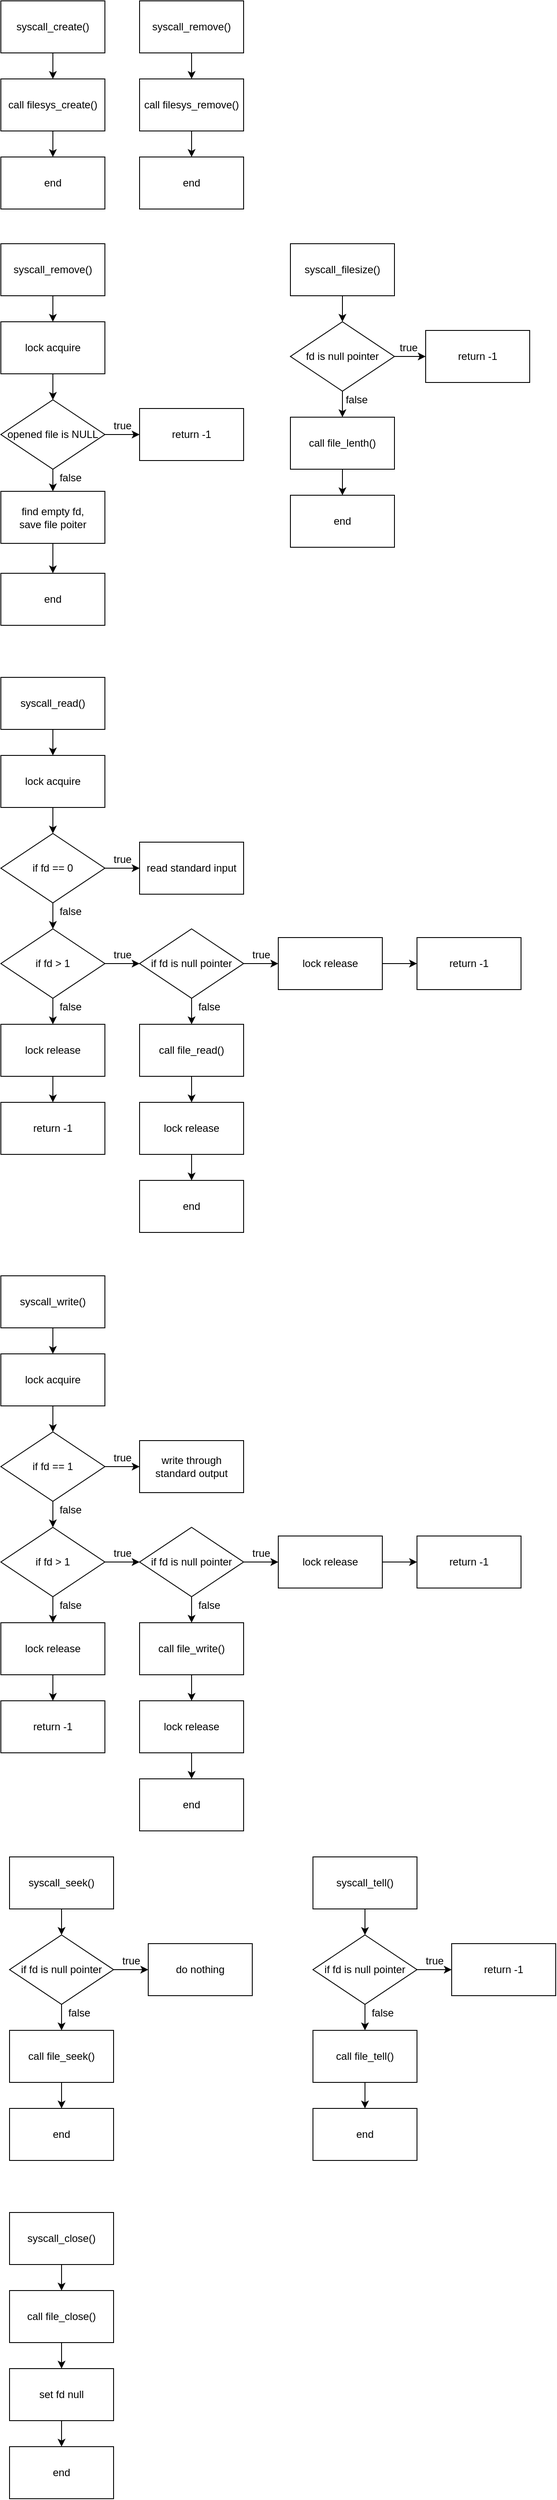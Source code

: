 <mxfile version="13.9.7" type="device"><diagram id="HvusU-na1542BbHYkFz4" name="Page-1"><mxGraphModel dx="893" dy="1769" grid="1" gridSize="10" guides="1" tooltips="1" connect="1" arrows="1" fold="1" page="1" pageScale="1" pageWidth="827" pageHeight="1169" background="#ffffff" math="0" shadow="0"><root><mxCell id="0"/><mxCell id="1" parent="0"/><mxCell id="ftGRJNJs-mztK7UTaCKo-4" value="" style="edgeStyle=orthogonalEdgeStyle;rounded=0;orthogonalLoop=1;jettySize=auto;html=1;" edge="1" parent="1" source="ftGRJNJs-mztK7UTaCKo-1" target="ftGRJNJs-mztK7UTaCKo-3"><mxGeometry relative="1" as="geometry"/></mxCell><mxCell id="ftGRJNJs-mztK7UTaCKo-1" value="syscall_create()" style="rounded=0;whiteSpace=wrap;html=1;" vertex="1" parent="1"><mxGeometry x="20" y="-1150" width="120" height="60" as="geometry"/></mxCell><mxCell id="ftGRJNJs-mztK7UTaCKo-2" value="end" style="rounded=0;whiteSpace=wrap;html=1;" vertex="1" parent="1"><mxGeometry x="20" y="-970" width="120" height="60" as="geometry"/></mxCell><mxCell id="ftGRJNJs-mztK7UTaCKo-5" value="" style="edgeStyle=orthogonalEdgeStyle;rounded=0;orthogonalLoop=1;jettySize=auto;html=1;" edge="1" parent="1" source="ftGRJNJs-mztK7UTaCKo-3" target="ftGRJNJs-mztK7UTaCKo-2"><mxGeometry relative="1" as="geometry"/></mxCell><mxCell id="ftGRJNJs-mztK7UTaCKo-3" value="call filesys_create()" style="rounded=0;whiteSpace=wrap;html=1;" vertex="1" parent="1"><mxGeometry x="20" y="-1060" width="120" height="60" as="geometry"/></mxCell><mxCell id="ftGRJNJs-mztK7UTaCKo-6" value="" style="edgeStyle=orthogonalEdgeStyle;rounded=0;orthogonalLoop=1;jettySize=auto;html=1;" edge="1" parent="1" source="ftGRJNJs-mztK7UTaCKo-7" target="ftGRJNJs-mztK7UTaCKo-10"><mxGeometry relative="1" as="geometry"/></mxCell><mxCell id="ftGRJNJs-mztK7UTaCKo-7" value="syscall_remove()" style="rounded=0;whiteSpace=wrap;html=1;" vertex="1" parent="1"><mxGeometry x="180" y="-1150" width="120" height="60" as="geometry"/></mxCell><mxCell id="ftGRJNJs-mztK7UTaCKo-8" value="end" style="rounded=0;whiteSpace=wrap;html=1;" vertex="1" parent="1"><mxGeometry x="180" y="-970" width="120" height="60" as="geometry"/></mxCell><mxCell id="ftGRJNJs-mztK7UTaCKo-9" value="" style="edgeStyle=orthogonalEdgeStyle;rounded=0;orthogonalLoop=1;jettySize=auto;html=1;" edge="1" parent="1" source="ftGRJNJs-mztK7UTaCKo-10" target="ftGRJNJs-mztK7UTaCKo-8"><mxGeometry relative="1" as="geometry"/></mxCell><mxCell id="ftGRJNJs-mztK7UTaCKo-10" value="call filesys_remove()" style="rounded=0;whiteSpace=wrap;html=1;" vertex="1" parent="1"><mxGeometry x="180" y="-1060" width="120" height="60" as="geometry"/></mxCell><mxCell id="ftGRJNJs-mztK7UTaCKo-18" value="" style="edgeStyle=orthogonalEdgeStyle;rounded=0;orthogonalLoop=1;jettySize=auto;html=1;" edge="1" parent="1" source="ftGRJNJs-mztK7UTaCKo-11" target="ftGRJNJs-mztK7UTaCKo-12"><mxGeometry relative="1" as="geometry"/></mxCell><mxCell id="ftGRJNJs-mztK7UTaCKo-11" value="syscall_remove()" style="rounded=0;whiteSpace=wrap;html=1;" vertex="1" parent="1"><mxGeometry x="20" y="-870" width="120" height="60" as="geometry"/></mxCell><mxCell id="ftGRJNJs-mztK7UTaCKo-19" value="" style="edgeStyle=orthogonalEdgeStyle;rounded=0;orthogonalLoop=1;jettySize=auto;html=1;" edge="1" parent="1" source="ftGRJNJs-mztK7UTaCKo-12" target="ftGRJNJs-mztK7UTaCKo-15"><mxGeometry relative="1" as="geometry"/></mxCell><mxCell id="ftGRJNJs-mztK7UTaCKo-12" value="lock acquire" style="rounded=0;whiteSpace=wrap;html=1;" vertex="1" parent="1"><mxGeometry x="20" y="-780" width="120" height="60" as="geometry"/></mxCell><mxCell id="ftGRJNJs-mztK7UTaCKo-25" value="" style="edgeStyle=orthogonalEdgeStyle;rounded=0;orthogonalLoop=1;jettySize=auto;html=1;" edge="1" parent="1" source="ftGRJNJs-mztK7UTaCKo-13"><mxGeometry relative="1" as="geometry"><mxPoint x="414" y="-780" as="targetPoint"/></mxGeometry></mxCell><mxCell id="ftGRJNJs-mztK7UTaCKo-13" value="syscall_filesize()" style="rounded=0;whiteSpace=wrap;html=1;" vertex="1" parent="1"><mxGeometry x="354" y="-870" width="120" height="60" as="geometry"/></mxCell><mxCell id="ftGRJNJs-mztK7UTaCKo-17" value="" style="edgeStyle=orthogonalEdgeStyle;rounded=0;orthogonalLoop=1;jettySize=auto;html=1;" edge="1" parent="1" source="ftGRJNJs-mztK7UTaCKo-15" target="ftGRJNJs-mztK7UTaCKo-16"><mxGeometry relative="1" as="geometry"/></mxCell><mxCell id="ftGRJNJs-mztK7UTaCKo-21" value="" style="edgeStyle=orthogonalEdgeStyle;rounded=0;orthogonalLoop=1;jettySize=auto;html=1;" edge="1" parent="1" source="ftGRJNJs-mztK7UTaCKo-15" target="ftGRJNJs-mztK7UTaCKo-20"><mxGeometry relative="1" as="geometry"/></mxCell><mxCell id="ftGRJNJs-mztK7UTaCKo-15" value="opened file is NULL" style="rhombus;whiteSpace=wrap;html=1;" vertex="1" parent="1"><mxGeometry x="20" y="-690" width="120" height="80" as="geometry"/></mxCell><mxCell id="ftGRJNJs-mztK7UTaCKo-16" value="return -1" style="whiteSpace=wrap;html=1;" vertex="1" parent="1"><mxGeometry x="180" y="-680" width="120" height="60" as="geometry"/></mxCell><mxCell id="ftGRJNJs-mztK7UTaCKo-23" value="" style="edgeStyle=orthogonalEdgeStyle;rounded=0;orthogonalLoop=1;jettySize=auto;html=1;" edge="1" parent="1" source="ftGRJNJs-mztK7UTaCKo-20" target="ftGRJNJs-mztK7UTaCKo-22"><mxGeometry relative="1" as="geometry"/></mxCell><mxCell id="ftGRJNJs-mztK7UTaCKo-20" value="find empty fd,&lt;br&gt;save file poiter" style="whiteSpace=wrap;html=1;" vertex="1" parent="1"><mxGeometry x="20" y="-584.5" width="120" height="60" as="geometry"/></mxCell><mxCell id="ftGRJNJs-mztK7UTaCKo-22" value="end" style="whiteSpace=wrap;html=1;" vertex="1" parent="1"><mxGeometry x="20" y="-490" width="120" height="60" as="geometry"/></mxCell><mxCell id="ftGRJNJs-mztK7UTaCKo-32" value="" style="edgeStyle=orthogonalEdgeStyle;rounded=0;orthogonalLoop=1;jettySize=auto;html=1;" edge="1" parent="1" source="ftGRJNJs-mztK7UTaCKo-27" target="ftGRJNJs-mztK7UTaCKo-31"><mxGeometry relative="1" as="geometry"/></mxCell><mxCell id="ftGRJNJs-mztK7UTaCKo-34" value="" style="edgeStyle=orthogonalEdgeStyle;rounded=0;orthogonalLoop=1;jettySize=auto;html=1;" edge="1" parent="1" source="ftGRJNJs-mztK7UTaCKo-27" target="ftGRJNJs-mztK7UTaCKo-33"><mxGeometry relative="1" as="geometry"/></mxCell><mxCell id="ftGRJNJs-mztK7UTaCKo-27" value="fd is null pointer" style="rhombus;whiteSpace=wrap;html=1;" vertex="1" parent="1"><mxGeometry x="354" y="-780" width="120" height="80" as="geometry"/></mxCell><mxCell id="ftGRJNJs-mztK7UTaCKo-28" value="true" style="text;html=1;align=center;verticalAlign=middle;resizable=0;points=[];autosize=1;" vertex="1" parent="1"><mxGeometry x="140" y="-670" width="40" height="20" as="geometry"/></mxCell><mxCell id="ftGRJNJs-mztK7UTaCKo-30" value="false" style="text;html=1;align=center;verticalAlign=middle;resizable=0;points=[];autosize=1;" vertex="1" parent="1"><mxGeometry x="80" y="-610" width="40" height="20" as="geometry"/></mxCell><mxCell id="ftGRJNJs-mztK7UTaCKo-31" value="return -1" style="whiteSpace=wrap;html=1;" vertex="1" parent="1"><mxGeometry x="510" y="-770" width="120" height="60" as="geometry"/></mxCell><mxCell id="ftGRJNJs-mztK7UTaCKo-38" value="" style="edgeStyle=orthogonalEdgeStyle;rounded=0;orthogonalLoop=1;jettySize=auto;html=1;" edge="1" parent="1" source="ftGRJNJs-mztK7UTaCKo-33" target="ftGRJNJs-mztK7UTaCKo-37"><mxGeometry relative="1" as="geometry"/></mxCell><mxCell id="ftGRJNJs-mztK7UTaCKo-33" value="call file_lenth()" style="whiteSpace=wrap;html=1;" vertex="1" parent="1"><mxGeometry x="354" y="-670" width="120" height="60" as="geometry"/></mxCell><mxCell id="ftGRJNJs-mztK7UTaCKo-35" value="true" style="text;html=1;align=center;verticalAlign=middle;resizable=0;points=[];autosize=1;" vertex="1" parent="1"><mxGeometry x="470" y="-760" width="40" height="20" as="geometry"/></mxCell><mxCell id="ftGRJNJs-mztK7UTaCKo-36" value="false" style="text;html=1;align=center;verticalAlign=middle;resizable=0;points=[];autosize=1;" vertex="1" parent="1"><mxGeometry x="410" y="-700" width="40" height="20" as="geometry"/></mxCell><mxCell id="ftGRJNJs-mztK7UTaCKo-37" value="end" style="whiteSpace=wrap;html=1;" vertex="1" parent="1"><mxGeometry x="354" y="-580" width="120" height="60" as="geometry"/></mxCell><mxCell id="ftGRJNJs-mztK7UTaCKo-41" value="" style="edgeStyle=orthogonalEdgeStyle;rounded=0;orthogonalLoop=1;jettySize=auto;html=1;" edge="1" parent="1" source="ftGRJNJs-mztK7UTaCKo-39" target="ftGRJNJs-mztK7UTaCKo-40"><mxGeometry relative="1" as="geometry"/></mxCell><mxCell id="ftGRJNJs-mztK7UTaCKo-39" value="syscall_read()" style="whiteSpace=wrap;html=1;" vertex="1" parent="1"><mxGeometry x="20" y="-370" width="120" height="60" as="geometry"/></mxCell><mxCell id="ftGRJNJs-mztK7UTaCKo-45" value="" style="edgeStyle=orthogonalEdgeStyle;rounded=0;orthogonalLoop=1;jettySize=auto;html=1;" edge="1" parent="1" source="ftGRJNJs-mztK7UTaCKo-40" target="ftGRJNJs-mztK7UTaCKo-44"><mxGeometry relative="1" as="geometry"/></mxCell><mxCell id="ftGRJNJs-mztK7UTaCKo-40" value="lock acquire" style="whiteSpace=wrap;html=1;" vertex="1" parent="1"><mxGeometry x="20" y="-280" width="120" height="60" as="geometry"/></mxCell><mxCell id="ftGRJNJs-mztK7UTaCKo-47" value="" style="edgeStyle=orthogonalEdgeStyle;rounded=0;orthogonalLoop=1;jettySize=auto;html=1;" edge="1" parent="1" source="ftGRJNJs-mztK7UTaCKo-44" target="ftGRJNJs-mztK7UTaCKo-46"><mxGeometry relative="1" as="geometry"/></mxCell><mxCell id="ftGRJNJs-mztK7UTaCKo-51" value="" style="edgeStyle=orthogonalEdgeStyle;rounded=0;orthogonalLoop=1;jettySize=auto;html=1;" edge="1" parent="1" source="ftGRJNJs-mztK7UTaCKo-44" target="ftGRJNJs-mztK7UTaCKo-50"><mxGeometry relative="1" as="geometry"/></mxCell><mxCell id="ftGRJNJs-mztK7UTaCKo-44" value="if fd == 0" style="rhombus;whiteSpace=wrap;html=1;" vertex="1" parent="1"><mxGeometry x="20" y="-190" width="120" height="80" as="geometry"/></mxCell><mxCell id="ftGRJNJs-mztK7UTaCKo-46" value="read standard input" style="whiteSpace=wrap;html=1;" vertex="1" parent="1"><mxGeometry x="180" y="-180" width="120" height="60" as="geometry"/></mxCell><mxCell id="ftGRJNJs-mztK7UTaCKo-55" value="" style="edgeStyle=orthogonalEdgeStyle;rounded=0;orthogonalLoop=1;jettySize=auto;html=1;" edge="1" parent="1" source="ftGRJNJs-mztK7UTaCKo-50"><mxGeometry relative="1" as="geometry"><mxPoint x="180" y="-40" as="targetPoint"/></mxGeometry></mxCell><mxCell id="ftGRJNJs-mztK7UTaCKo-57" value="" style="edgeStyle=orthogonalEdgeStyle;rounded=0;orthogonalLoop=1;jettySize=auto;html=1;" edge="1" parent="1" source="ftGRJNJs-mztK7UTaCKo-50" target="ftGRJNJs-mztK7UTaCKo-56"><mxGeometry relative="1" as="geometry"/></mxCell><mxCell id="ftGRJNJs-mztK7UTaCKo-50" value="if fd &amp;gt; 1" style="rhombus;whiteSpace=wrap;html=1;" vertex="1" parent="1"><mxGeometry x="20" y="-80" width="120" height="80" as="geometry"/></mxCell><mxCell id="ftGRJNJs-mztK7UTaCKo-52" value="true" style="text;html=1;align=center;verticalAlign=middle;resizable=0;points=[];autosize=1;" vertex="1" parent="1"><mxGeometry x="140" y="-170" width="40" height="20" as="geometry"/></mxCell><mxCell id="ftGRJNJs-mztK7UTaCKo-53" value="false" style="text;html=1;align=center;verticalAlign=middle;resizable=0;points=[];autosize=1;" vertex="1" parent="1"><mxGeometry x="80" y="-110" width="40" height="20" as="geometry"/></mxCell><mxCell id="ftGRJNJs-mztK7UTaCKo-96" value="" style="edgeStyle=orthogonalEdgeStyle;rounded=0;orthogonalLoop=1;jettySize=auto;html=1;" edge="1" parent="1" source="ftGRJNJs-mztK7UTaCKo-56" target="ftGRJNJs-mztK7UTaCKo-95"><mxGeometry relative="1" as="geometry"/></mxCell><mxCell id="ftGRJNJs-mztK7UTaCKo-56" value="lock release" style="whiteSpace=wrap;html=1;" vertex="1" parent="1"><mxGeometry x="20" y="30" width="120" height="60" as="geometry"/></mxCell><mxCell id="ftGRJNJs-mztK7UTaCKo-60" value="" style="edgeStyle=orthogonalEdgeStyle;rounded=0;orthogonalLoop=1;jettySize=auto;html=1;" edge="1" parent="1" source="ftGRJNJs-mztK7UTaCKo-58" target="ftGRJNJs-mztK7UTaCKo-59"><mxGeometry relative="1" as="geometry"/></mxCell><mxCell id="ftGRJNJs-mztK7UTaCKo-66" value="" style="edgeStyle=orthogonalEdgeStyle;rounded=0;orthogonalLoop=1;jettySize=auto;html=1;" edge="1" parent="1" source="ftGRJNJs-mztK7UTaCKo-58" target="ftGRJNJs-mztK7UTaCKo-65"><mxGeometry relative="1" as="geometry"/></mxCell><mxCell id="ftGRJNJs-mztK7UTaCKo-58" value="if fd is null pointer" style="rhombus;whiteSpace=wrap;html=1;" vertex="1" parent="1"><mxGeometry x="180" y="-80" width="120" height="80" as="geometry"/></mxCell><mxCell id="ftGRJNJs-mztK7UTaCKo-98" value="" style="edgeStyle=orthogonalEdgeStyle;rounded=0;orthogonalLoop=1;jettySize=auto;html=1;" edge="1" parent="1" source="ftGRJNJs-mztK7UTaCKo-59" target="ftGRJNJs-mztK7UTaCKo-97"><mxGeometry relative="1" as="geometry"/></mxCell><mxCell id="ftGRJNJs-mztK7UTaCKo-59" value="lock release" style="whiteSpace=wrap;html=1;" vertex="1" parent="1"><mxGeometry x="340" y="-70" width="120" height="60" as="geometry"/></mxCell><mxCell id="ftGRJNJs-mztK7UTaCKo-62" value="false" style="text;html=1;align=center;verticalAlign=middle;resizable=0;points=[];autosize=1;" vertex="1" parent="1"><mxGeometry x="80" width="40" height="20" as="geometry"/></mxCell><mxCell id="ftGRJNJs-mztK7UTaCKo-63" value="true" style="text;html=1;align=center;verticalAlign=middle;resizable=0;points=[];autosize=1;" vertex="1" parent="1"><mxGeometry x="140" y="-60" width="40" height="20" as="geometry"/></mxCell><mxCell id="ftGRJNJs-mztK7UTaCKo-64" value="true" style="text;html=1;align=center;verticalAlign=middle;resizable=0;points=[];autosize=1;" vertex="1" parent="1"><mxGeometry x="300" y="-60" width="40" height="20" as="geometry"/></mxCell><mxCell id="ftGRJNJs-mztK7UTaCKo-69" value="" style="edgeStyle=orthogonalEdgeStyle;rounded=0;orthogonalLoop=1;jettySize=auto;html=1;" edge="1" parent="1" source="ftGRJNJs-mztK7UTaCKo-65" target="ftGRJNJs-mztK7UTaCKo-68"><mxGeometry relative="1" as="geometry"/></mxCell><mxCell id="ftGRJNJs-mztK7UTaCKo-65" value="call file_read()" style="whiteSpace=wrap;html=1;" vertex="1" parent="1"><mxGeometry x="180" y="30" width="120" height="60" as="geometry"/></mxCell><mxCell id="ftGRJNJs-mztK7UTaCKo-67" value="false" style="text;html=1;align=center;verticalAlign=middle;resizable=0;points=[];autosize=1;" vertex="1" parent="1"><mxGeometry x="240" width="40" height="20" as="geometry"/></mxCell><mxCell id="ftGRJNJs-mztK7UTaCKo-100" value="" style="edgeStyle=orthogonalEdgeStyle;rounded=0;orthogonalLoop=1;jettySize=auto;html=1;" edge="1" parent="1" source="ftGRJNJs-mztK7UTaCKo-68" target="ftGRJNJs-mztK7UTaCKo-99"><mxGeometry relative="1" as="geometry"/></mxCell><mxCell id="ftGRJNJs-mztK7UTaCKo-68" value="lock release" style="whiteSpace=wrap;html=1;" vertex="1" parent="1"><mxGeometry x="180" y="120" width="120" height="60" as="geometry"/></mxCell><mxCell id="ftGRJNJs-mztK7UTaCKo-95" value="return -1" style="whiteSpace=wrap;html=1;" vertex="1" parent="1"><mxGeometry x="20" y="120" width="120" height="60" as="geometry"/></mxCell><mxCell id="ftGRJNJs-mztK7UTaCKo-97" value="return -1" style="whiteSpace=wrap;html=1;" vertex="1" parent="1"><mxGeometry x="500" y="-70" width="120" height="60" as="geometry"/></mxCell><mxCell id="ftGRJNJs-mztK7UTaCKo-99" value="end" style="whiteSpace=wrap;html=1;" vertex="1" parent="1"><mxGeometry x="180" y="210" width="120" height="60" as="geometry"/></mxCell><mxCell id="ftGRJNJs-mztK7UTaCKo-101" value="" style="edgeStyle=orthogonalEdgeStyle;rounded=0;orthogonalLoop=1;jettySize=auto;html=1;" edge="1" parent="1" source="ftGRJNJs-mztK7UTaCKo-102" target="ftGRJNJs-mztK7UTaCKo-104"><mxGeometry relative="1" as="geometry"/></mxCell><mxCell id="ftGRJNJs-mztK7UTaCKo-102" value="syscall_write()" style="whiteSpace=wrap;html=1;" vertex="1" parent="1"><mxGeometry x="20" y="320" width="120" height="60" as="geometry"/></mxCell><mxCell id="ftGRJNJs-mztK7UTaCKo-103" value="" style="edgeStyle=orthogonalEdgeStyle;rounded=0;orthogonalLoop=1;jettySize=auto;html=1;" edge="1" parent="1" source="ftGRJNJs-mztK7UTaCKo-104" target="ftGRJNJs-mztK7UTaCKo-107"><mxGeometry relative="1" as="geometry"/></mxCell><mxCell id="ftGRJNJs-mztK7UTaCKo-104" value="lock acquire" style="whiteSpace=wrap;html=1;" vertex="1" parent="1"><mxGeometry x="20" y="410" width="120" height="60" as="geometry"/></mxCell><mxCell id="ftGRJNJs-mztK7UTaCKo-105" value="" style="edgeStyle=orthogonalEdgeStyle;rounded=0;orthogonalLoop=1;jettySize=auto;html=1;" edge="1" parent="1" source="ftGRJNJs-mztK7UTaCKo-107" target="ftGRJNJs-mztK7UTaCKo-108"><mxGeometry relative="1" as="geometry"/></mxCell><mxCell id="ftGRJNJs-mztK7UTaCKo-106" value="" style="edgeStyle=orthogonalEdgeStyle;rounded=0;orthogonalLoop=1;jettySize=auto;html=1;" edge="1" parent="1" source="ftGRJNJs-mztK7UTaCKo-107" target="ftGRJNJs-mztK7UTaCKo-111"><mxGeometry relative="1" as="geometry"/></mxCell><mxCell id="ftGRJNJs-mztK7UTaCKo-107" value="if fd == 1" style="rhombus;whiteSpace=wrap;html=1;" vertex="1" parent="1"><mxGeometry x="20" y="500" width="120" height="80" as="geometry"/></mxCell><mxCell id="ftGRJNJs-mztK7UTaCKo-108" value="write through standard output" style="whiteSpace=wrap;html=1;" vertex="1" parent="1"><mxGeometry x="180" y="510" width="120" height="60" as="geometry"/></mxCell><mxCell id="ftGRJNJs-mztK7UTaCKo-109" value="" style="edgeStyle=orthogonalEdgeStyle;rounded=0;orthogonalLoop=1;jettySize=auto;html=1;" edge="1" parent="1" source="ftGRJNJs-mztK7UTaCKo-111"><mxGeometry relative="1" as="geometry"><mxPoint x="180" y="650" as="targetPoint"/></mxGeometry></mxCell><mxCell id="ftGRJNJs-mztK7UTaCKo-110" value="" style="edgeStyle=orthogonalEdgeStyle;rounded=0;orthogonalLoop=1;jettySize=auto;html=1;" edge="1" parent="1" source="ftGRJNJs-mztK7UTaCKo-111" target="ftGRJNJs-mztK7UTaCKo-115"><mxGeometry relative="1" as="geometry"/></mxCell><mxCell id="ftGRJNJs-mztK7UTaCKo-111" value="if fd &amp;gt; 1" style="rhombus;whiteSpace=wrap;html=1;" vertex="1" parent="1"><mxGeometry x="20" y="610" width="120" height="80" as="geometry"/></mxCell><mxCell id="ftGRJNJs-mztK7UTaCKo-112" value="true" style="text;html=1;align=center;verticalAlign=middle;resizable=0;points=[];autosize=1;" vertex="1" parent="1"><mxGeometry x="140" y="520" width="40" height="20" as="geometry"/></mxCell><mxCell id="ftGRJNJs-mztK7UTaCKo-113" value="false" style="text;html=1;align=center;verticalAlign=middle;resizable=0;points=[];autosize=1;" vertex="1" parent="1"><mxGeometry x="80" y="580" width="40" height="20" as="geometry"/></mxCell><mxCell id="ftGRJNJs-mztK7UTaCKo-114" value="" style="edgeStyle=orthogonalEdgeStyle;rounded=0;orthogonalLoop=1;jettySize=auto;html=1;" edge="1" parent="1" source="ftGRJNJs-mztK7UTaCKo-115" target="ftGRJNJs-mztK7UTaCKo-129"><mxGeometry relative="1" as="geometry"/></mxCell><mxCell id="ftGRJNJs-mztK7UTaCKo-115" value="lock release" style="whiteSpace=wrap;html=1;" vertex="1" parent="1"><mxGeometry x="20" y="720" width="120" height="60" as="geometry"/></mxCell><mxCell id="ftGRJNJs-mztK7UTaCKo-116" value="" style="edgeStyle=orthogonalEdgeStyle;rounded=0;orthogonalLoop=1;jettySize=auto;html=1;" edge="1" parent="1" source="ftGRJNJs-mztK7UTaCKo-118" target="ftGRJNJs-mztK7UTaCKo-120"><mxGeometry relative="1" as="geometry"/></mxCell><mxCell id="ftGRJNJs-mztK7UTaCKo-117" value="" style="edgeStyle=orthogonalEdgeStyle;rounded=0;orthogonalLoop=1;jettySize=auto;html=1;" edge="1" parent="1" source="ftGRJNJs-mztK7UTaCKo-118" target="ftGRJNJs-mztK7UTaCKo-125"><mxGeometry relative="1" as="geometry"/></mxCell><mxCell id="ftGRJNJs-mztK7UTaCKo-118" value="if fd is null pointer" style="rhombus;whiteSpace=wrap;html=1;" vertex="1" parent="1"><mxGeometry x="180" y="610" width="120" height="80" as="geometry"/></mxCell><mxCell id="ftGRJNJs-mztK7UTaCKo-119" value="" style="edgeStyle=orthogonalEdgeStyle;rounded=0;orthogonalLoop=1;jettySize=auto;html=1;" edge="1" parent="1" source="ftGRJNJs-mztK7UTaCKo-120" target="ftGRJNJs-mztK7UTaCKo-130"><mxGeometry relative="1" as="geometry"/></mxCell><mxCell id="ftGRJNJs-mztK7UTaCKo-120" value="lock release" style="whiteSpace=wrap;html=1;" vertex="1" parent="1"><mxGeometry x="340" y="620" width="120" height="60" as="geometry"/></mxCell><mxCell id="ftGRJNJs-mztK7UTaCKo-121" value="false" style="text;html=1;align=center;verticalAlign=middle;resizable=0;points=[];autosize=1;" vertex="1" parent="1"><mxGeometry x="80" y="690" width="40" height="20" as="geometry"/></mxCell><mxCell id="ftGRJNJs-mztK7UTaCKo-122" value="true" style="text;html=1;align=center;verticalAlign=middle;resizable=0;points=[];autosize=1;" vertex="1" parent="1"><mxGeometry x="140" y="630" width="40" height="20" as="geometry"/></mxCell><mxCell id="ftGRJNJs-mztK7UTaCKo-123" value="true" style="text;html=1;align=center;verticalAlign=middle;resizable=0;points=[];autosize=1;" vertex="1" parent="1"><mxGeometry x="300" y="630" width="40" height="20" as="geometry"/></mxCell><mxCell id="ftGRJNJs-mztK7UTaCKo-124" value="" style="edgeStyle=orthogonalEdgeStyle;rounded=0;orthogonalLoop=1;jettySize=auto;html=1;" edge="1" parent="1" source="ftGRJNJs-mztK7UTaCKo-125" target="ftGRJNJs-mztK7UTaCKo-128"><mxGeometry relative="1" as="geometry"/></mxCell><mxCell id="ftGRJNJs-mztK7UTaCKo-125" value="call file_write()" style="whiteSpace=wrap;html=1;" vertex="1" parent="1"><mxGeometry x="180" y="720" width="120" height="60" as="geometry"/></mxCell><mxCell id="ftGRJNJs-mztK7UTaCKo-126" value="false" style="text;html=1;align=center;verticalAlign=middle;resizable=0;points=[];autosize=1;" vertex="1" parent="1"><mxGeometry x="240" y="690" width="40" height="20" as="geometry"/></mxCell><mxCell id="ftGRJNJs-mztK7UTaCKo-127" value="" style="edgeStyle=orthogonalEdgeStyle;rounded=0;orthogonalLoop=1;jettySize=auto;html=1;" edge="1" parent="1" source="ftGRJNJs-mztK7UTaCKo-128" target="ftGRJNJs-mztK7UTaCKo-131"><mxGeometry relative="1" as="geometry"/></mxCell><mxCell id="ftGRJNJs-mztK7UTaCKo-128" value="lock release" style="whiteSpace=wrap;html=1;" vertex="1" parent="1"><mxGeometry x="180" y="810" width="120" height="60" as="geometry"/></mxCell><mxCell id="ftGRJNJs-mztK7UTaCKo-129" value="return -1" style="whiteSpace=wrap;html=1;" vertex="1" parent="1"><mxGeometry x="20" y="810" width="120" height="60" as="geometry"/></mxCell><mxCell id="ftGRJNJs-mztK7UTaCKo-130" value="return -1" style="whiteSpace=wrap;html=1;" vertex="1" parent="1"><mxGeometry x="500" y="620" width="120" height="60" as="geometry"/></mxCell><mxCell id="ftGRJNJs-mztK7UTaCKo-131" value="end" style="whiteSpace=wrap;html=1;" vertex="1" parent="1"><mxGeometry x="180" y="900" width="120" height="60" as="geometry"/></mxCell><mxCell id="ftGRJNJs-mztK7UTaCKo-134" value="" style="edgeStyle=orthogonalEdgeStyle;rounded=0;orthogonalLoop=1;jettySize=auto;html=1;" edge="1" parent="1" source="ftGRJNJs-mztK7UTaCKo-132" target="ftGRJNJs-mztK7UTaCKo-133"><mxGeometry relative="1" as="geometry"/></mxCell><mxCell id="ftGRJNJs-mztK7UTaCKo-132" value="syscall_seek()" style="whiteSpace=wrap;html=1;" vertex="1" parent="1"><mxGeometry x="30" y="990" width="120" height="60" as="geometry"/></mxCell><mxCell id="ftGRJNJs-mztK7UTaCKo-136" value="" style="edgeStyle=orthogonalEdgeStyle;rounded=0;orthogonalLoop=1;jettySize=auto;html=1;" edge="1" parent="1" source="ftGRJNJs-mztK7UTaCKo-133" target="ftGRJNJs-mztK7UTaCKo-135"><mxGeometry relative="1" as="geometry"/></mxCell><mxCell id="ftGRJNJs-mztK7UTaCKo-138" value="" style="edgeStyle=orthogonalEdgeStyle;rounded=0;orthogonalLoop=1;jettySize=auto;html=1;" edge="1" parent="1" source="ftGRJNJs-mztK7UTaCKo-133" target="ftGRJNJs-mztK7UTaCKo-137"><mxGeometry relative="1" as="geometry"/></mxCell><mxCell id="ftGRJNJs-mztK7UTaCKo-133" value="if fd is null pointer" style="rhombus;whiteSpace=wrap;html=1;" vertex="1" parent="1"><mxGeometry x="30" y="1080" width="120" height="80" as="geometry"/></mxCell><mxCell id="ftGRJNJs-mztK7UTaCKo-142" value="" style="edgeStyle=orthogonalEdgeStyle;rounded=0;orthogonalLoop=1;jettySize=auto;html=1;" edge="1" parent="1" source="ftGRJNJs-mztK7UTaCKo-135" target="ftGRJNJs-mztK7UTaCKo-141"><mxGeometry relative="1" as="geometry"/></mxCell><mxCell id="ftGRJNJs-mztK7UTaCKo-135" value="call file_seek()" style="whiteSpace=wrap;html=1;" vertex="1" parent="1"><mxGeometry x="30" y="1190" width="120" height="60" as="geometry"/></mxCell><mxCell id="ftGRJNJs-mztK7UTaCKo-137" value="do nothing" style="whiteSpace=wrap;html=1;" vertex="1" parent="1"><mxGeometry x="190" y="1090" width="120" height="60" as="geometry"/></mxCell><mxCell id="ftGRJNJs-mztK7UTaCKo-139" value="true" style="text;html=1;align=center;verticalAlign=middle;resizable=0;points=[];autosize=1;" vertex="1" parent="1"><mxGeometry x="150" y="1100" width="40" height="20" as="geometry"/></mxCell><mxCell id="ftGRJNJs-mztK7UTaCKo-140" value="false" style="text;html=1;align=center;verticalAlign=middle;resizable=0;points=[];autosize=1;" vertex="1" parent="1"><mxGeometry x="90" y="1160" width="40" height="20" as="geometry"/></mxCell><mxCell id="ftGRJNJs-mztK7UTaCKo-141" value="end" style="whiteSpace=wrap;html=1;" vertex="1" parent="1"><mxGeometry x="30" y="1280" width="120" height="60" as="geometry"/></mxCell><mxCell id="ftGRJNJs-mztK7UTaCKo-143" value="" style="edgeStyle=orthogonalEdgeStyle;rounded=0;orthogonalLoop=1;jettySize=auto;html=1;" edge="1" parent="1" source="ftGRJNJs-mztK7UTaCKo-144" target="ftGRJNJs-mztK7UTaCKo-147"><mxGeometry relative="1" as="geometry"/></mxCell><mxCell id="ftGRJNJs-mztK7UTaCKo-144" value="syscall_tell()" style="whiteSpace=wrap;html=1;" vertex="1" parent="1"><mxGeometry x="380" y="990" width="120" height="60" as="geometry"/></mxCell><mxCell id="ftGRJNJs-mztK7UTaCKo-145" value="" style="edgeStyle=orthogonalEdgeStyle;rounded=0;orthogonalLoop=1;jettySize=auto;html=1;" edge="1" parent="1" source="ftGRJNJs-mztK7UTaCKo-147" target="ftGRJNJs-mztK7UTaCKo-149"><mxGeometry relative="1" as="geometry"/></mxCell><mxCell id="ftGRJNJs-mztK7UTaCKo-146" value="" style="edgeStyle=orthogonalEdgeStyle;rounded=0;orthogonalLoop=1;jettySize=auto;html=1;" edge="1" parent="1" source="ftGRJNJs-mztK7UTaCKo-147" target="ftGRJNJs-mztK7UTaCKo-150"><mxGeometry relative="1" as="geometry"/></mxCell><mxCell id="ftGRJNJs-mztK7UTaCKo-147" value="if fd is null pointer" style="rhombus;whiteSpace=wrap;html=1;" vertex="1" parent="1"><mxGeometry x="380" y="1080" width="120" height="80" as="geometry"/></mxCell><mxCell id="ftGRJNJs-mztK7UTaCKo-148" value="" style="edgeStyle=orthogonalEdgeStyle;rounded=0;orthogonalLoop=1;jettySize=auto;html=1;" edge="1" parent="1" source="ftGRJNJs-mztK7UTaCKo-149" target="ftGRJNJs-mztK7UTaCKo-153"><mxGeometry relative="1" as="geometry"/></mxCell><mxCell id="ftGRJNJs-mztK7UTaCKo-149" value="call file_tell()" style="whiteSpace=wrap;html=1;" vertex="1" parent="1"><mxGeometry x="380" y="1190" width="120" height="60" as="geometry"/></mxCell><mxCell id="ftGRJNJs-mztK7UTaCKo-150" value="return -1" style="whiteSpace=wrap;html=1;" vertex="1" parent="1"><mxGeometry x="540" y="1090" width="120" height="60" as="geometry"/></mxCell><mxCell id="ftGRJNJs-mztK7UTaCKo-151" value="true" style="text;html=1;align=center;verticalAlign=middle;resizable=0;points=[];autosize=1;" vertex="1" parent="1"><mxGeometry x="500" y="1100" width="40" height="20" as="geometry"/></mxCell><mxCell id="ftGRJNJs-mztK7UTaCKo-152" value="false" style="text;html=1;align=center;verticalAlign=middle;resizable=0;points=[];autosize=1;" vertex="1" parent="1"><mxGeometry x="440" y="1160" width="40" height="20" as="geometry"/></mxCell><mxCell id="ftGRJNJs-mztK7UTaCKo-153" value="end" style="whiteSpace=wrap;html=1;" vertex="1" parent="1"><mxGeometry x="380" y="1280" width="120" height="60" as="geometry"/></mxCell><mxCell id="ftGRJNJs-mztK7UTaCKo-156" value="" style="edgeStyle=orthogonalEdgeStyle;rounded=0;orthogonalLoop=1;jettySize=auto;html=1;" edge="1" parent="1" source="ftGRJNJs-mztK7UTaCKo-154" target="ftGRJNJs-mztK7UTaCKo-155"><mxGeometry relative="1" as="geometry"/></mxCell><mxCell id="ftGRJNJs-mztK7UTaCKo-154" value="syscall_close()" style="whiteSpace=wrap;html=1;" vertex="1" parent="1"><mxGeometry x="30" y="1400" width="120" height="60" as="geometry"/></mxCell><mxCell id="ftGRJNJs-mztK7UTaCKo-158" value="" style="edgeStyle=orthogonalEdgeStyle;rounded=0;orthogonalLoop=1;jettySize=auto;html=1;" edge="1" parent="1" source="ftGRJNJs-mztK7UTaCKo-155" target="ftGRJNJs-mztK7UTaCKo-157"><mxGeometry relative="1" as="geometry"/></mxCell><mxCell id="ftGRJNJs-mztK7UTaCKo-155" value="call file_close()" style="whiteSpace=wrap;html=1;" vertex="1" parent="1"><mxGeometry x="30" y="1490" width="120" height="60" as="geometry"/></mxCell><mxCell id="ftGRJNJs-mztK7UTaCKo-160" value="" style="edgeStyle=orthogonalEdgeStyle;rounded=0;orthogonalLoop=1;jettySize=auto;html=1;" edge="1" parent="1" source="ftGRJNJs-mztK7UTaCKo-157" target="ftGRJNJs-mztK7UTaCKo-159"><mxGeometry relative="1" as="geometry"/></mxCell><mxCell id="ftGRJNJs-mztK7UTaCKo-157" value="set fd null" style="whiteSpace=wrap;html=1;" vertex="1" parent="1"><mxGeometry x="30" y="1580" width="120" height="60" as="geometry"/></mxCell><mxCell id="ftGRJNJs-mztK7UTaCKo-159" value="end" style="whiteSpace=wrap;html=1;" vertex="1" parent="1"><mxGeometry x="30" y="1670" width="120" height="60" as="geometry"/></mxCell></root></mxGraphModel></diagram></mxfile>